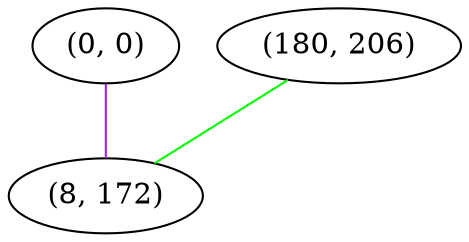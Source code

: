 graph "" {
"(0, 0)";
"(180, 206)";
"(8, 172)";
"(0, 0)" -- "(8, 172)"  [color=purple, key=0, weight=4];
"(180, 206)" -- "(8, 172)"  [color=green, key=0, weight=2];
}
